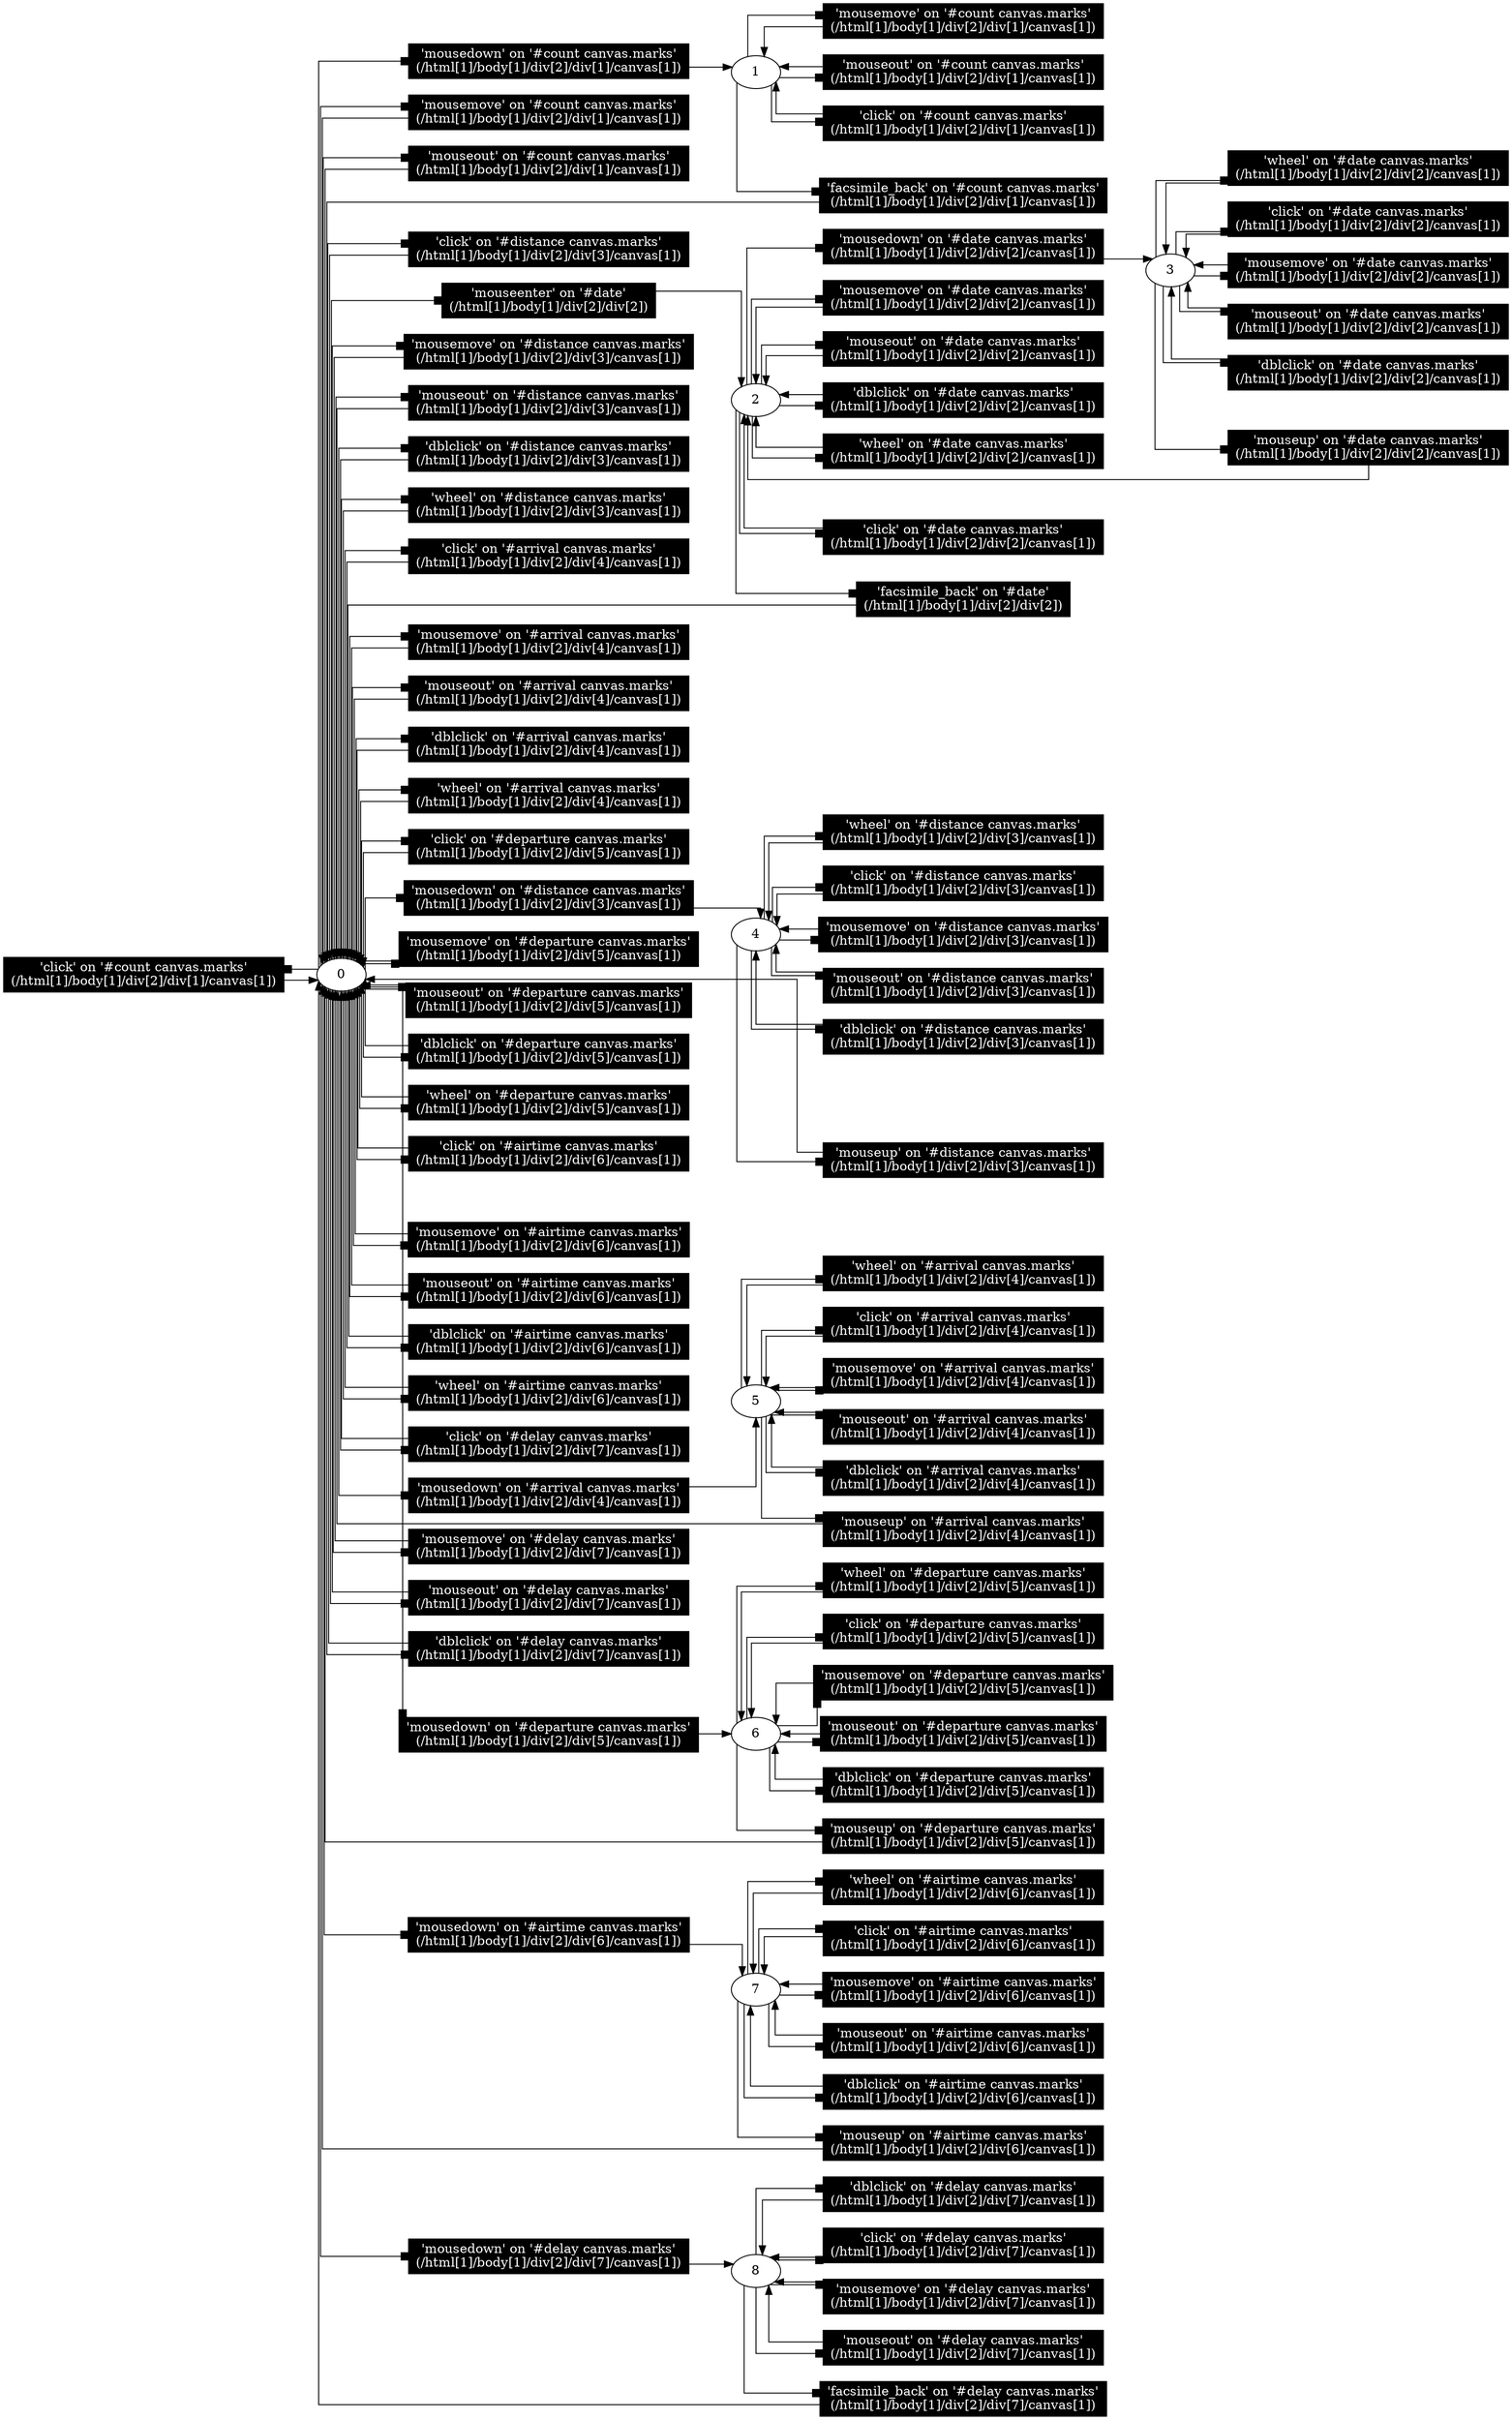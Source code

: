 digraph G {

	rankdir="LR";
	splines=ortho;

	E0 [label="'click' on '#count canvas.marks'\n(/html[1]/body[1]/div[2]/div[1]/canvas[1])", shape="box", style="filled", fillcolor="#000000", fontcolor="#FFFFFF"];
	0 -> E0 [arrowhead="box"];
	E0 -> 0;

	E1 [label="'mousedown' on '#count canvas.marks'\n(/html[1]/body[1]/div[2]/div[1]/canvas[1])", shape="box", style="filled", fillcolor="#000000", fontcolor="#FFFFFF"];
	0 -> E1 [arrowhead="box"];
	E1 -> 1;

	E2 [label="'mousemove' on '#count canvas.marks'\n(/html[1]/body[1]/div[2]/div[1]/canvas[1])", shape="box", style="filled", fillcolor="#000000", fontcolor="#FFFFFF"];
	0 -> E2 [arrowhead="box"];
	E2 -> 0;

	E3 [label="'mouseout' on '#count canvas.marks'\n(/html[1]/body[1]/div[2]/div[1]/canvas[1])", shape="box", style="filled", fillcolor="#000000", fontcolor="#FFFFFF"];
	0 -> E3 [arrowhead="box"];
	E3 -> 0;

	E4 [label="'mouseenter' on '#date'\n(/html[1]/body[1]/div[2]/div[2])", shape="box", style="filled", fillcolor="#000000", fontcolor="#FFFFFF"];
	0 -> E4 [arrowhead="box"];
	E4 -> 2;

	E5 [label="'click' on '#distance canvas.marks'\n(/html[1]/body[1]/div[2]/div[3]/canvas[1])", shape="box", style="filled", fillcolor="#000000", fontcolor="#FFFFFF"];
	0 -> E5 [arrowhead="box"];
	E5 -> 0;

	E6 [label="'mousedown' on '#distance canvas.marks'\n(/html[1]/body[1]/div[2]/div[3]/canvas[1])", shape="box", style="filled", fillcolor="#000000", fontcolor="#FFFFFF"];
	0 -> E6 [arrowhead="box"];
	E6 -> 4;

	E7 [label="'mousemove' on '#distance canvas.marks'\n(/html[1]/body[1]/div[2]/div[3]/canvas[1])", shape="box", style="filled", fillcolor="#000000", fontcolor="#FFFFFF"];
	0 -> E7 [arrowhead="box"];
	E7 -> 0;

	E8 [label="'mouseout' on '#distance canvas.marks'\n(/html[1]/body[1]/div[2]/div[3]/canvas[1])", shape="box", style="filled", fillcolor="#000000", fontcolor="#FFFFFF"];
	0 -> E8 [arrowhead="box"];
	E8 -> 0;

	E9 [label="'dblclick' on '#distance canvas.marks'\n(/html[1]/body[1]/div[2]/div[3]/canvas[1])", shape="box", style="filled", fillcolor="#000000", fontcolor="#FFFFFF"];
	0 -> E9 [arrowhead="box"];
	E9 -> 0;

	E10 [label="'wheel' on '#distance canvas.marks'\n(/html[1]/body[1]/div[2]/div[3]/canvas[1])", shape="box", style="filled", fillcolor="#000000", fontcolor="#FFFFFF"];
	0 -> E10 [arrowhead="box"];
	E10 -> 0;

	E11 [label="'click' on '#arrival canvas.marks'\n(/html[1]/body[1]/div[2]/div[4]/canvas[1])", shape="box", style="filled", fillcolor="#000000", fontcolor="#FFFFFF"];
	0 -> E11 [arrowhead="box"];
	E11 -> 0;

	E12 [label="'mousedown' on '#arrival canvas.marks'\n(/html[1]/body[1]/div[2]/div[4]/canvas[1])", shape="box", style="filled", fillcolor="#000000", fontcolor="#FFFFFF"];
	0 -> E12 [arrowhead="box"];
	E12 -> 5;

	E13 [label="'mousemove' on '#arrival canvas.marks'\n(/html[1]/body[1]/div[2]/div[4]/canvas[1])", shape="box", style="filled", fillcolor="#000000", fontcolor="#FFFFFF"];
	0 -> E13 [arrowhead="box"];
	E13 -> 0;

	E14 [label="'mouseout' on '#arrival canvas.marks'\n(/html[1]/body[1]/div[2]/div[4]/canvas[1])", shape="box", style="filled", fillcolor="#000000", fontcolor="#FFFFFF"];
	0 -> E14 [arrowhead="box"];
	E14 -> 0;

	E15 [label="'dblclick' on '#arrival canvas.marks'\n(/html[1]/body[1]/div[2]/div[4]/canvas[1])", shape="box", style="filled", fillcolor="#000000", fontcolor="#FFFFFF"];
	0 -> E15 [arrowhead="box"];
	E15 -> 0;

	E16 [label="'wheel' on '#arrival canvas.marks'\n(/html[1]/body[1]/div[2]/div[4]/canvas[1])", shape="box", style="filled", fillcolor="#000000", fontcolor="#FFFFFF"];
	0 -> E16 [arrowhead="box"];
	E16 -> 0;

	E17 [label="'click' on '#departure canvas.marks'\n(/html[1]/body[1]/div[2]/div[5]/canvas[1])", shape="box", style="filled", fillcolor="#000000", fontcolor="#FFFFFF"];
	0 -> E17 [arrowhead="box"];
	E17 -> 0;

	E18 [label="'mousedown' on '#departure canvas.marks'\n(/html[1]/body[1]/div[2]/div[5]/canvas[1])", shape="box", style="filled", fillcolor="#000000", fontcolor="#FFFFFF"];
	0 -> E18 [arrowhead="box"];
	E18 -> 6;

	E19 [label="'mousemove' on '#departure canvas.marks'\n(/html[1]/body[1]/div[2]/div[5]/canvas[1])", shape="box", style="filled", fillcolor="#000000", fontcolor="#FFFFFF"];
	0 -> E19 [arrowhead="box"];
	E19 -> 0;

	E20 [label="'mouseout' on '#departure canvas.marks'\n(/html[1]/body[1]/div[2]/div[5]/canvas[1])", shape="box", style="filled", fillcolor="#000000", fontcolor="#FFFFFF"];
	0 -> E20 [arrowhead="box"];
	E20 -> 0;

	E21 [label="'dblclick' on '#departure canvas.marks'\n(/html[1]/body[1]/div[2]/div[5]/canvas[1])", shape="box", style="filled", fillcolor="#000000", fontcolor="#FFFFFF"];
	0 -> E21 [arrowhead="box"];
	E21 -> 0;

	E22 [label="'wheel' on '#departure canvas.marks'\n(/html[1]/body[1]/div[2]/div[5]/canvas[1])", shape="box", style="filled", fillcolor="#000000", fontcolor="#FFFFFF"];
	0 -> E22 [arrowhead="box"];
	E22 -> 0;

	E23 [label="'click' on '#airtime canvas.marks'\n(/html[1]/body[1]/div[2]/div[6]/canvas[1])", shape="box", style="filled", fillcolor="#000000", fontcolor="#FFFFFF"];
	0 -> E23 [arrowhead="box"];
	E23 -> 0;

	E24 [label="'mousedown' on '#airtime canvas.marks'\n(/html[1]/body[1]/div[2]/div[6]/canvas[1])", shape="box", style="filled", fillcolor="#000000", fontcolor="#FFFFFF"];
	0 -> E24 [arrowhead="box"];
	E24 -> 7;

	E25 [label="'mousemove' on '#airtime canvas.marks'\n(/html[1]/body[1]/div[2]/div[6]/canvas[1])", shape="box", style="filled", fillcolor="#000000", fontcolor="#FFFFFF"];
	0 -> E25 [arrowhead="box"];
	E25 -> 0;

	E26 [label="'mouseout' on '#airtime canvas.marks'\n(/html[1]/body[1]/div[2]/div[6]/canvas[1])", shape="box", style="filled", fillcolor="#000000", fontcolor="#FFFFFF"];
	0 -> E26 [arrowhead="box"];
	E26 -> 0;

	E27 [label="'dblclick' on '#airtime canvas.marks'\n(/html[1]/body[1]/div[2]/div[6]/canvas[1])", shape="box", style="filled", fillcolor="#000000", fontcolor="#FFFFFF"];
	0 -> E27 [arrowhead="box"];
	E27 -> 0;

	E28 [label="'wheel' on '#airtime canvas.marks'\n(/html[1]/body[1]/div[2]/div[6]/canvas[1])", shape="box", style="filled", fillcolor="#000000", fontcolor="#FFFFFF"];
	0 -> E28 [arrowhead="box"];
	E28 -> 0;

	E29 [label="'click' on '#delay canvas.marks'\n(/html[1]/body[1]/div[2]/div[7]/canvas[1])", shape="box", style="filled", fillcolor="#000000", fontcolor="#FFFFFF"];
	0 -> E29 [arrowhead="box"];
	E29 -> 0;

	E30 [label="'mousedown' on '#delay canvas.marks'\n(/html[1]/body[1]/div[2]/div[7]/canvas[1])", shape="box", style="filled", fillcolor="#000000", fontcolor="#FFFFFF"];
	0 -> E30 [arrowhead="box"];
	E30 -> 8;

	E31 [label="'mousemove' on '#delay canvas.marks'\n(/html[1]/body[1]/div[2]/div[7]/canvas[1])", shape="box", style="filled", fillcolor="#000000", fontcolor="#FFFFFF"];
	0 -> E31 [arrowhead="box"];
	E31 -> 0;

	E32 [label="'mouseout' on '#delay canvas.marks'\n(/html[1]/body[1]/div[2]/div[7]/canvas[1])", shape="box", style="filled", fillcolor="#000000", fontcolor="#FFFFFF"];
	0 -> E32 [arrowhead="box"];
	E32 -> 0;

	E33 [label="'dblclick' on '#delay canvas.marks'\n(/html[1]/body[1]/div[2]/div[7]/canvas[1])", shape="box", style="filled", fillcolor="#000000", fontcolor="#FFFFFF"];
	0 -> E33 [arrowhead="box"];
	E33 -> 0;

	E34 [label="'click' on '#count canvas.marks'\n(/html[1]/body[1]/div[2]/div[1]/canvas[1])", shape="box", style="filled", fillcolor="#000000", fontcolor="#FFFFFF"];
	1 -> E34 [arrowhead="box"];
	E34 -> 1;

	E35 [label="'mousemove' on '#count canvas.marks'\n(/html[1]/body[1]/div[2]/div[1]/canvas[1])", shape="box", style="filled", fillcolor="#000000", fontcolor="#FFFFFF"];
	1 -> E35 [arrowhead="box"];
	E35 -> 1;

	E36 [label="'mouseout' on '#count canvas.marks'\n(/html[1]/body[1]/div[2]/div[1]/canvas[1])", shape="box", style="filled", fillcolor="#000000", fontcolor="#FFFFFF"];
	1 -> E36 [arrowhead="box"];
	E36 -> 1;

	E37 [label="'facsimile_back' on '#count canvas.marks'\n(/html[1]/body[1]/div[2]/div[1]/canvas[1])", shape="box", style="filled", fillcolor="#000000", fontcolor="#FFFFFF"];
	1 -> E37 [arrowhead="box"];
	E37 -> 0;

	E38 [label="'click' on '#date canvas.marks'\n(/html[1]/body[1]/div[2]/div[2]/canvas[1])", shape="box", style="filled", fillcolor="#000000", fontcolor="#FFFFFF"];
	2 -> E38 [arrowhead="box"];
	E38 -> 2;

	E39 [label="'mousedown' on '#date canvas.marks'\n(/html[1]/body[1]/div[2]/div[2]/canvas[1])", shape="box", style="filled", fillcolor="#000000", fontcolor="#FFFFFF"];
	2 -> E39 [arrowhead="box"];
	E39 -> 3;

	E40 [label="'mousemove' on '#date canvas.marks'\n(/html[1]/body[1]/div[2]/div[2]/canvas[1])", shape="box", style="filled", fillcolor="#000000", fontcolor="#FFFFFF"];
	2 -> E40 [arrowhead="box"];
	E40 -> 2;

	E41 [label="'mouseout' on '#date canvas.marks'\n(/html[1]/body[1]/div[2]/div[2]/canvas[1])", shape="box", style="filled", fillcolor="#000000", fontcolor="#FFFFFF"];
	2 -> E41 [arrowhead="box"];
	E41 -> 2;

	E42 [label="'dblclick' on '#date canvas.marks'\n(/html[1]/body[1]/div[2]/div[2]/canvas[1])", shape="box", style="filled", fillcolor="#000000", fontcolor="#FFFFFF"];
	2 -> E42 [arrowhead="box"];
	E42 -> 2;

	E43 [label="'wheel' on '#date canvas.marks'\n(/html[1]/body[1]/div[2]/div[2]/canvas[1])", shape="box", style="filled", fillcolor="#000000", fontcolor="#FFFFFF"];
	2 -> E43 [arrowhead="box"];
	E43 -> 2;

	E44 [label="'facsimile_back' on '#date'\n(/html[1]/body[1]/div[2]/div[2])", shape="box", style="filled", fillcolor="#000000", fontcolor="#FFFFFF"];
	2 -> E44 [arrowhead="box"];
	E44 -> 0;

	E45 [label="'click' on '#date canvas.marks'\n(/html[1]/body[1]/div[2]/div[2]/canvas[1])", shape="box", style="filled", fillcolor="#000000", fontcolor="#FFFFFF"];
	3 -> E45 [arrowhead="box"];
	E45 -> 3;

	E46 [label="'mousemove' on '#date canvas.marks'\n(/html[1]/body[1]/div[2]/div[2]/canvas[1])", shape="box", style="filled", fillcolor="#000000", fontcolor="#FFFFFF"];
	3 -> E46 [arrowhead="box"];
	E46 -> 3;

	E47 [label="'mouseout' on '#date canvas.marks'\n(/html[1]/body[1]/div[2]/div[2]/canvas[1])", shape="box", style="filled", fillcolor="#000000", fontcolor="#FFFFFF"];
	3 -> E47 [arrowhead="box"];
	E47 -> 3;

	E48 [label="'mouseup' on '#date canvas.marks'\n(/html[1]/body[1]/div[2]/div[2]/canvas[1])", shape="box", style="filled", fillcolor="#000000", fontcolor="#FFFFFF"];
	3 -> E48 [arrowhead="box"];
	E48 -> 2;

	E49 [label="'dblclick' on '#date canvas.marks'\n(/html[1]/body[1]/div[2]/div[2]/canvas[1])", shape="box", style="filled", fillcolor="#000000", fontcolor="#FFFFFF"];
	3 -> E49 [arrowhead="box"];
	E49 -> 3;

	E50 [label="'wheel' on '#date canvas.marks'\n(/html[1]/body[1]/div[2]/div[2]/canvas[1])", shape="box", style="filled", fillcolor="#000000", fontcolor="#FFFFFF"];
	3 -> E50 [arrowhead="box"];
	E50 -> 3;

	E51 [label="'click' on '#distance canvas.marks'\n(/html[1]/body[1]/div[2]/div[3]/canvas[1])", shape="box", style="filled", fillcolor="#000000", fontcolor="#FFFFFF"];
	4 -> E51 [arrowhead="box"];
	E51 -> 4;

	E52 [label="'mousemove' on '#distance canvas.marks'\n(/html[1]/body[1]/div[2]/div[3]/canvas[1])", shape="box", style="filled", fillcolor="#000000", fontcolor="#FFFFFF"];
	4 -> E52 [arrowhead="box"];
	E52 -> 4;

	E53 [label="'mouseout' on '#distance canvas.marks'\n(/html[1]/body[1]/div[2]/div[3]/canvas[1])", shape="box", style="filled", fillcolor="#000000", fontcolor="#FFFFFF"];
	4 -> E53 [arrowhead="box"];
	E53 -> 4;

	E54 [label="'mouseup' on '#distance canvas.marks'\n(/html[1]/body[1]/div[2]/div[3]/canvas[1])", shape="box", style="filled", fillcolor="#000000", fontcolor="#FFFFFF"];
	4 -> E54 [arrowhead="box"];
	E54 -> 0;

	E55 [label="'dblclick' on '#distance canvas.marks'\n(/html[1]/body[1]/div[2]/div[3]/canvas[1])", shape="box", style="filled", fillcolor="#000000", fontcolor="#FFFFFF"];
	4 -> E55 [arrowhead="box"];
	E55 -> 4;

	E56 [label="'wheel' on '#distance canvas.marks'\n(/html[1]/body[1]/div[2]/div[3]/canvas[1])", shape="box", style="filled", fillcolor="#000000", fontcolor="#FFFFFF"];
	4 -> E56 [arrowhead="box"];
	E56 -> 4;

	E57 [label="'click' on '#arrival canvas.marks'\n(/html[1]/body[1]/div[2]/div[4]/canvas[1])", shape="box", style="filled", fillcolor="#000000", fontcolor="#FFFFFF"];
	5 -> E57 [arrowhead="box"];
	E57 -> 5;

	E58 [label="'mousemove' on '#arrival canvas.marks'\n(/html[1]/body[1]/div[2]/div[4]/canvas[1])", shape="box", style="filled", fillcolor="#000000", fontcolor="#FFFFFF"];
	5 -> E58 [arrowhead="box"];
	E58 -> 5;

	E59 [label="'mouseout' on '#arrival canvas.marks'\n(/html[1]/body[1]/div[2]/div[4]/canvas[1])", shape="box", style="filled", fillcolor="#000000", fontcolor="#FFFFFF"];
	5 -> E59 [arrowhead="box"];
	E59 -> 5;

	E60 [label="'mouseup' on '#arrival canvas.marks'\n(/html[1]/body[1]/div[2]/div[4]/canvas[1])", shape="box", style="filled", fillcolor="#000000", fontcolor="#FFFFFF"];
	5 -> E60 [arrowhead="box"];
	E60 -> 0;

	E61 [label="'dblclick' on '#arrival canvas.marks'\n(/html[1]/body[1]/div[2]/div[4]/canvas[1])", shape="box", style="filled", fillcolor="#000000", fontcolor="#FFFFFF"];
	5 -> E61 [arrowhead="box"];
	E61 -> 5;

	E62 [label="'wheel' on '#arrival canvas.marks'\n(/html[1]/body[1]/div[2]/div[4]/canvas[1])", shape="box", style="filled", fillcolor="#000000", fontcolor="#FFFFFF"];
	5 -> E62 [arrowhead="box"];
	E62 -> 5;

	E63 [label="'click' on '#departure canvas.marks'\n(/html[1]/body[1]/div[2]/div[5]/canvas[1])", shape="box", style="filled", fillcolor="#000000", fontcolor="#FFFFFF"];
	6 -> E63 [arrowhead="box"];
	E63 -> 6;

	E64 [label="'mousemove' on '#departure canvas.marks'\n(/html[1]/body[1]/div[2]/div[5]/canvas[1])", shape="box", style="filled", fillcolor="#000000", fontcolor="#FFFFFF"];
	6 -> E64 [arrowhead="box"];
	E64 -> 6;

	E65 [label="'mouseout' on '#departure canvas.marks'\n(/html[1]/body[1]/div[2]/div[5]/canvas[1])", shape="box", style="filled", fillcolor="#000000", fontcolor="#FFFFFF"];
	6 -> E65 [arrowhead="box"];
	E65 -> 6;

	E66 [label="'mouseup' on '#departure canvas.marks'\n(/html[1]/body[1]/div[2]/div[5]/canvas[1])", shape="box", style="filled", fillcolor="#000000", fontcolor="#FFFFFF"];
	6 -> E66 [arrowhead="box"];
	E66 -> 0;

	E67 [label="'dblclick' on '#departure canvas.marks'\n(/html[1]/body[1]/div[2]/div[5]/canvas[1])", shape="box", style="filled", fillcolor="#000000", fontcolor="#FFFFFF"];
	6 -> E67 [arrowhead="box"];
	E67 -> 6;

	E68 [label="'wheel' on '#departure canvas.marks'\n(/html[1]/body[1]/div[2]/div[5]/canvas[1])", shape="box", style="filled", fillcolor="#000000", fontcolor="#FFFFFF"];
	6 -> E68 [arrowhead="box"];
	E68 -> 6;

	E69 [label="'click' on '#airtime canvas.marks'\n(/html[1]/body[1]/div[2]/div[6]/canvas[1])", shape="box", style="filled", fillcolor="#000000", fontcolor="#FFFFFF"];
	7 -> E69 [arrowhead="box"];
	E69 -> 7;

	E70 [label="'mousemove' on '#airtime canvas.marks'\n(/html[1]/body[1]/div[2]/div[6]/canvas[1])", shape="box", style="filled", fillcolor="#000000", fontcolor="#FFFFFF"];
	7 -> E70 [arrowhead="box"];
	E70 -> 7;

	E71 [label="'mouseout' on '#airtime canvas.marks'\n(/html[1]/body[1]/div[2]/div[6]/canvas[1])", shape="box", style="filled", fillcolor="#000000", fontcolor="#FFFFFF"];
	7 -> E71 [arrowhead="box"];
	E71 -> 7;

	E72 [label="'mouseup' on '#airtime canvas.marks'\n(/html[1]/body[1]/div[2]/div[6]/canvas[1])", shape="box", style="filled", fillcolor="#000000", fontcolor="#FFFFFF"];
	7 -> E72 [arrowhead="box"];
	E72 -> 0;

	E73 [label="'dblclick' on '#airtime canvas.marks'\n(/html[1]/body[1]/div[2]/div[6]/canvas[1])", shape="box", style="filled", fillcolor="#000000", fontcolor="#FFFFFF"];
	7 -> E73 [arrowhead="box"];
	E73 -> 7;

	E74 [label="'wheel' on '#airtime canvas.marks'\n(/html[1]/body[1]/div[2]/div[6]/canvas[1])", shape="box", style="filled", fillcolor="#000000", fontcolor="#FFFFFF"];
	7 -> E74 [arrowhead="box"];
	E74 -> 7;

	E75 [label="'click' on '#delay canvas.marks'\n(/html[1]/body[1]/div[2]/div[7]/canvas[1])", shape="box", style="filled", fillcolor="#000000", fontcolor="#FFFFFF"];
	8 -> E75 [arrowhead="box"];
	E75 -> 8;

	E76 [label="'mousemove' on '#delay canvas.marks'\n(/html[1]/body[1]/div[2]/div[7]/canvas[1])", shape="box", style="filled", fillcolor="#000000", fontcolor="#FFFFFF"];
	8 -> E76 [arrowhead="box"];
	E76 -> 8;

	E77 [label="'mouseout' on '#delay canvas.marks'\n(/html[1]/body[1]/div[2]/div[7]/canvas[1])", shape="box", style="filled", fillcolor="#000000", fontcolor="#FFFFFF"];
	8 -> E77 [arrowhead="box"];
	E77 -> 8;

	E78 [label="'dblclick' on '#delay canvas.marks'\n(/html[1]/body[1]/div[2]/div[7]/canvas[1])", shape="box", style="filled", fillcolor="#000000", fontcolor="#FFFFFF"];
	8 -> E78 [arrowhead="box"];
	E78 -> 8;

	E79 [label="'facsimile_back' on '#delay canvas.marks'\n(/html[1]/body[1]/div[2]/div[7]/canvas[1])", shape="box", style="filled", fillcolor="#000000", fontcolor="#FFFFFF"];
	8 -> E79 [arrowhead="box"];
	E79 -> 0;

}